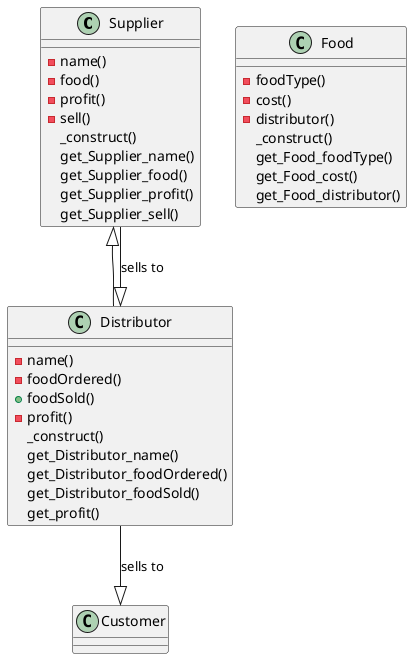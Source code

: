 @startuml

class Supplier {
  - name()
  - food() 
  - profit()
  - sell()
  _construct()
  get_Supplier_name()
  get_Supplier_food()
  get_Supplier_profit()
  get_Supplier_sell()
}

class Distributor extends Supplier {
  - name()
  - foodOrdered()
  + foodSold()
  - profit()
  _construct()
  get_Distributor_name()
  get_Distributor_foodOrdered()
  get_Distributor_foodSold()
  get_profit()
}

class Food {
  - foodType()
  - cost()
  - distributor()
  _construct()
  get_Food_foodType()
  get_Food_cost()
  get_Food_distributor()
}




Supplier --|> Distributor : sells to
Distributor --|> Customer : sells to
@enduml